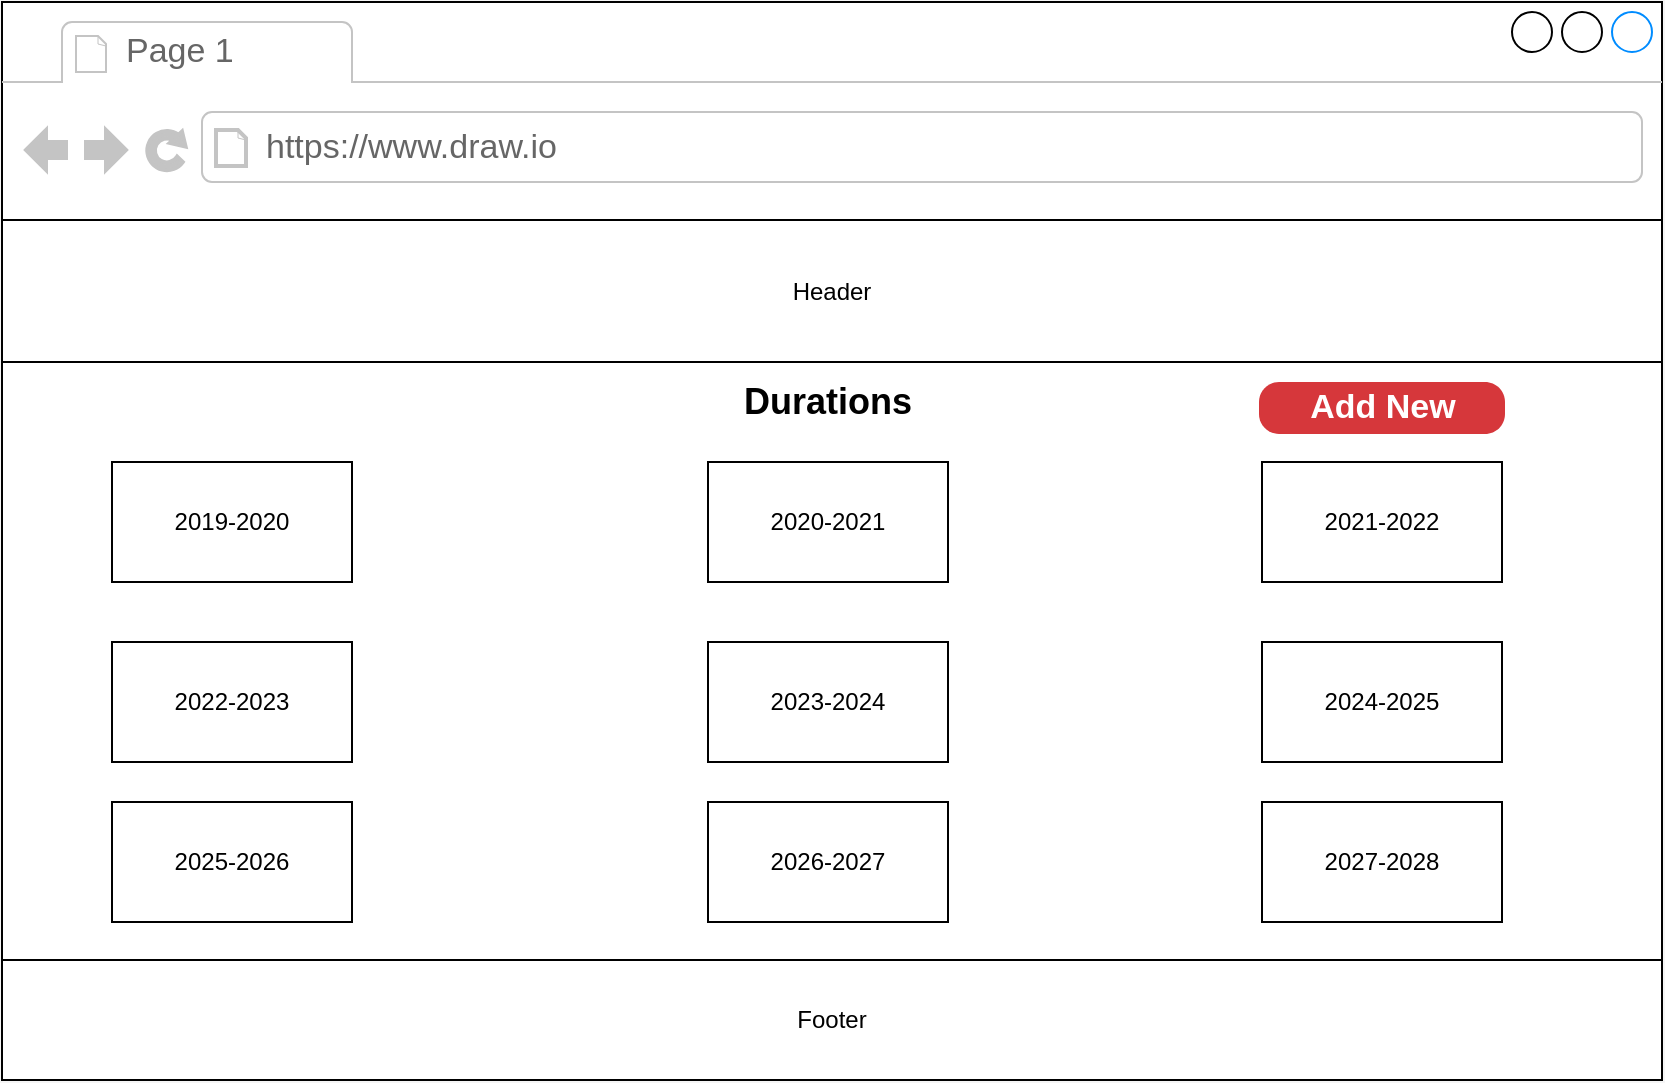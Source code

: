 <mxfile version="13.6.2" type="github">
  <diagram name="Page-1" id="f1b7ffb7-ca1e-a977-7cf5-a751b3c06c05">
    <mxGraphModel dx="1907" dy="1619" grid="1" gridSize="10" guides="1" tooltips="1" connect="1" arrows="1" fold="1" page="1" pageScale="1" pageWidth="827" pageHeight="1169" background="#f5f5f5" math="0" shadow="0">
      <root>
        <mxCell id="0" />
        <mxCell id="1" parent="0" />
        <mxCell id="H7tklsqqmCMwV33GDocM-67" value="" style="strokeWidth=1;shadow=0;dashed=0;align=center;html=1;shape=mxgraph.mockup.containers.browserWindow;rSize=0;strokeColor2=#008cff;strokeColor3=#c4c4c4;mainText=,;recursiveResize=0;" vertex="1" parent="1">
          <mxGeometry x="-4" y="-1169" width="830" height="539" as="geometry" />
        </mxCell>
        <mxCell id="H7tklsqqmCMwV33GDocM-68" value="Page 1" style="strokeWidth=1;shadow=0;dashed=0;align=center;html=1;shape=mxgraph.mockup.containers.anchor;fontSize=17;fontColor=#666666;align=left;" vertex="1" parent="H7tklsqqmCMwV33GDocM-67">
          <mxGeometry x="60" y="12" width="110" height="26" as="geometry" />
        </mxCell>
        <mxCell id="H7tklsqqmCMwV33GDocM-69" value="https://www.draw.io" style="strokeWidth=1;shadow=0;dashed=0;align=center;html=1;shape=mxgraph.mockup.containers.anchor;rSize=0;fontSize=17;fontColor=#666666;align=left;" vertex="1" parent="H7tklsqqmCMwV33GDocM-67">
          <mxGeometry x="130" y="60" width="250" height="26" as="geometry" />
        </mxCell>
        <mxCell id="H7tklsqqmCMwV33GDocM-70" value="Header" style="rounded=0;whiteSpace=wrap;html=1;" vertex="1" parent="H7tklsqqmCMwV33GDocM-67">
          <mxGeometry y="109" width="830" height="71" as="geometry" />
        </mxCell>
        <mxCell id="H7tklsqqmCMwV33GDocM-71" value="Footer" style="rounded=0;whiteSpace=wrap;html=1;" vertex="1" parent="H7tklsqqmCMwV33GDocM-67">
          <mxGeometry y="479" width="830" height="60" as="geometry" />
        </mxCell>
        <mxCell id="H7tklsqqmCMwV33GDocM-74" value="&lt;b&gt;&lt;font style=&quot;font-size: 18px&quot;&gt;Durations&lt;/font&gt;&lt;/b&gt;" style="text;html=1;strokeColor=none;fillColor=none;align=center;verticalAlign=middle;whiteSpace=wrap;rounded=0;" vertex="1" parent="H7tklsqqmCMwV33GDocM-67">
          <mxGeometry x="363" y="190" width="100" height="20" as="geometry" />
        </mxCell>
        <mxCell id="H7tklsqqmCMwV33GDocM-75" value="2019-2020" style="rounded=0;whiteSpace=wrap;html=1;" vertex="1" parent="H7tklsqqmCMwV33GDocM-67">
          <mxGeometry x="55" y="230" width="120" height="60" as="geometry" />
        </mxCell>
        <mxCell id="H7tklsqqmCMwV33GDocM-76" value="2020-2021" style="rounded=0;whiteSpace=wrap;html=1;" vertex="1" parent="H7tklsqqmCMwV33GDocM-67">
          <mxGeometry x="353" y="230" width="120" height="60" as="geometry" />
        </mxCell>
        <mxCell id="H7tklsqqmCMwV33GDocM-77" value="2021-2022" style="rounded=0;whiteSpace=wrap;html=1;" vertex="1" parent="H7tklsqqmCMwV33GDocM-67">
          <mxGeometry x="630" y="230" width="120" height="60" as="geometry" />
        </mxCell>
        <mxCell id="H7tklsqqmCMwV33GDocM-80" value="2023-2024" style="rounded=0;whiteSpace=wrap;html=1;" vertex="1" parent="H7tklsqqmCMwV33GDocM-67">
          <mxGeometry x="353" y="320" width="120" height="60" as="geometry" />
        </mxCell>
        <mxCell id="H7tklsqqmCMwV33GDocM-79" value="2024-2025" style="rounded=0;whiteSpace=wrap;html=1;" vertex="1" parent="H7tklsqqmCMwV33GDocM-67">
          <mxGeometry x="630" y="320" width="120" height="60" as="geometry" />
        </mxCell>
        <mxCell id="H7tklsqqmCMwV33GDocM-78" value="2022-2023" style="rounded=0;whiteSpace=wrap;html=1;" vertex="1" parent="H7tklsqqmCMwV33GDocM-67">
          <mxGeometry x="55" y="320" width="120" height="60" as="geometry" />
        </mxCell>
        <mxCell id="H7tklsqqmCMwV33GDocM-83" value="2026-2027" style="rounded=0;whiteSpace=wrap;html=1;" vertex="1" parent="H7tklsqqmCMwV33GDocM-67">
          <mxGeometry x="353" y="400" width="120" height="60" as="geometry" />
        </mxCell>
        <mxCell id="H7tklsqqmCMwV33GDocM-82" value="2027-2028" style="rounded=0;whiteSpace=wrap;html=1;" vertex="1" parent="H7tklsqqmCMwV33GDocM-67">
          <mxGeometry x="630" y="400" width="120" height="60" as="geometry" />
        </mxCell>
        <mxCell id="H7tklsqqmCMwV33GDocM-81" value="2025-2026" style="rounded=0;whiteSpace=wrap;html=1;" vertex="1" parent="H7tklsqqmCMwV33GDocM-67">
          <mxGeometry x="55" y="400" width="120" height="60" as="geometry" />
        </mxCell>
        <mxCell id="H7tklsqqmCMwV33GDocM-89" value="Add New" style="strokeWidth=1;shadow=0;dashed=0;align=center;html=1;shape=mxgraph.mockup.buttons.button;fontColor=#ffffff;mainText=;buttonStyle=round;fontSize=17;fontStyle=1;whiteSpace=wrap;sketch=0;strokeColor=none;flipH=0;flipV=0;direction=east;fillColor=#d6373b;" vertex="1" parent="H7tklsqqmCMwV33GDocM-67">
          <mxGeometry x="628.5" y="190" width="123" height="26" as="geometry" />
        </mxCell>
      </root>
    </mxGraphModel>
  </diagram>
</mxfile>
